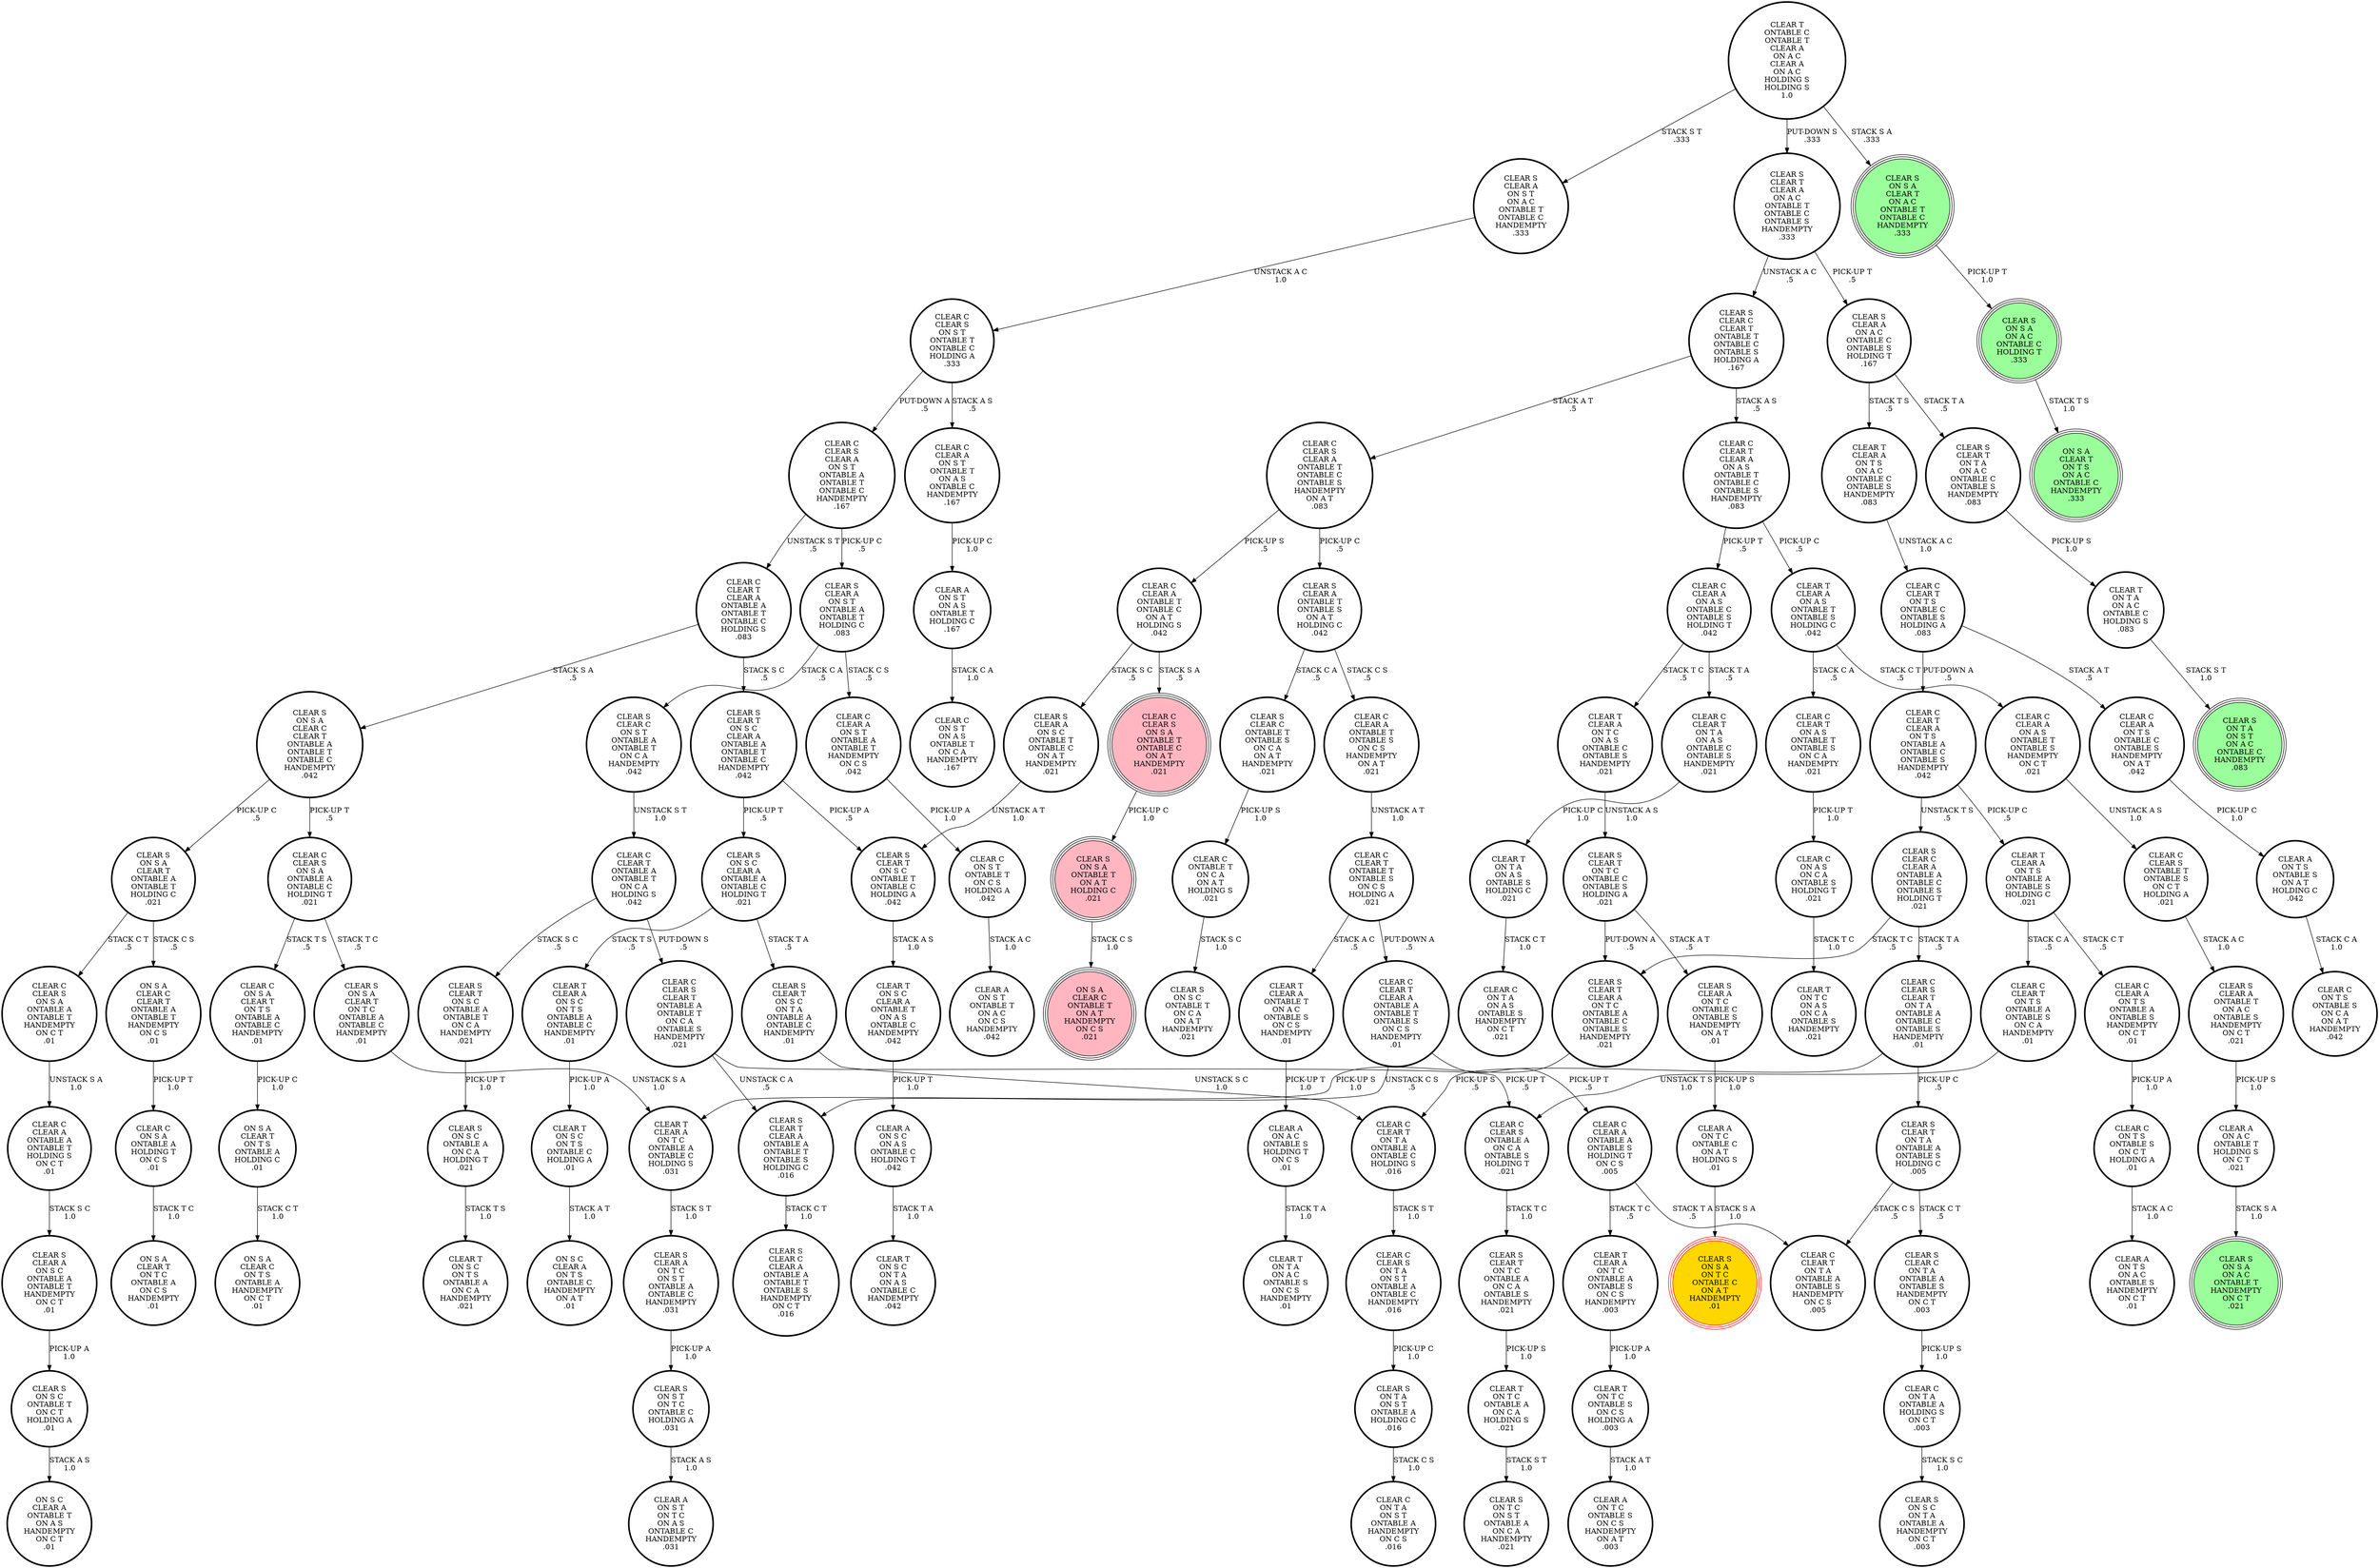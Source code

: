 digraph {
"CLEAR C\nCLEAR A\nONTABLE T\nONTABLE S\nON C S\nHANDEMPTY\nON A T\n.021\n" -> "CLEAR C\nCLEAR T\nONTABLE T\nONTABLE S\nON C S\nHOLDING A\n.021\n"[label="UNSTACK A T\n1.0\n"];
"CLEAR C\nCLEAR A\nON S T\nONTABLE A\nONTABLE T\nHANDEMPTY\nON C S\n.042\n" -> "CLEAR C\nON S T\nONTABLE T\nON C S\nHOLDING A\n.042\n"[label="PICK-UP A\n1.0\n"];
"CLEAR C\nCLEAR A\nON T S\nONTABLE C\nONTABLE S\nHANDEMPTY\nON A T\n.042\n" -> "CLEAR A\nON T S\nONTABLE S\nON A T\nHOLDING C\n.042\n"[label="PICK-UP C\n1.0\n"];
"CLEAR S\nON S A\nONTABLE T\nON A T\nHOLDING C\n.021\n" -> "ON S A\nCLEAR C\nONTABLE T\nON A T\nHANDEMPTY\nON C S\n.021\n"[label="STACK C S\n1.0\n"];
"CLEAR T\nCLEAR A\nON T C\nONTABLE A\nONTABLE C\nHOLDING S\n.031\n" -> "CLEAR S\nCLEAR A\nON T C\nON S T\nONTABLE A\nONTABLE C\nHANDEMPTY\n.031\n"[label="STACK S T\n1.0\n"];
"CLEAR S\nCLEAR C\nON S T\nONTABLE A\nONTABLE T\nON C A\nHANDEMPTY\n.042\n" -> "CLEAR C\nCLEAR T\nONTABLE A\nONTABLE T\nON C A\nHOLDING S\n.042\n"[label="UNSTACK S T\n1.0\n"];
"CLEAR S\nCLEAR C\nON T A\nONTABLE A\nONTABLE S\nHANDEMPTY\nON C T\n.003\n" -> "CLEAR C\nON T A\nONTABLE A\nHOLDING S\nON C T\n.003\n"[label="PICK-UP S\n1.0\n"];
"CLEAR C\nCLEAR S\nON S A\nONTABLE T\nONTABLE C\nON A T\nHANDEMPTY\n.021\n" -> "CLEAR S\nON S A\nONTABLE T\nON A T\nHOLDING C\n.021\n"[label="PICK-UP C\n1.0\n"];
"CLEAR S\nCLEAR T\nON S C\nCLEAR A\nONTABLE A\nONTABLE T\nONTABLE C\nHANDEMPTY\n.042\n" -> "CLEAR S\nCLEAR T\nON S C\nONTABLE T\nONTABLE C\nHOLDING A\n.042\n"[label="PICK-UP A\n.5\n"];
"CLEAR S\nCLEAR T\nON S C\nCLEAR A\nONTABLE A\nONTABLE T\nONTABLE C\nHANDEMPTY\n.042\n" -> "CLEAR S\nON S C\nCLEAR A\nONTABLE A\nONTABLE C\nHOLDING T\n.021\n"[label="PICK-UP T\n.5\n"];
"CLEAR A\nON A C\nONTABLE T\nHOLDING S\nON C T\n.021\n" -> "CLEAR S\nON S A\nON A C\nONTABLE T\nHANDEMPTY\nON C T\n.021\n"[label="STACK S A\n1.0\n"];
"CLEAR S\nON S T\nON T C\nONTABLE C\nHOLDING A\n.031\n" -> "CLEAR A\nON S T\nON T C\nON A S\nONTABLE C\nHANDEMPTY\n.031\n"[label="STACK A S\n1.0\n"];
"CLEAR S\nCLEAR A\nONTABLE T\nON A C\nONTABLE S\nHANDEMPTY\nON C T\n.021\n" -> "CLEAR A\nON A C\nONTABLE T\nHOLDING S\nON C T\n.021\n"[label="PICK-UP S\n1.0\n"];
"CLEAR S\nCLEAR A\nON T C\nON S T\nONTABLE A\nONTABLE C\nHANDEMPTY\n.031\n" -> "CLEAR S\nON S T\nON T C\nONTABLE C\nHOLDING A\n.031\n"[label="PICK-UP A\n1.0\n"];
"CLEAR T\nCLEAR A\nON T C\nONTABLE A\nONTABLE S\nON C S\nHANDEMPTY\n.003\n" -> "CLEAR T\nON T C\nONTABLE S\nON C S\nHOLDING A\n.003\n"[label="PICK-UP A\n1.0\n"];
"CLEAR C\nON T S\nONTABLE S\nON C T\nHOLDING A\n.01\n" -> "CLEAR A\nON T S\nON A C\nONTABLE S\nHANDEMPTY\nON C T\n.01\n"[label="STACK A C\n1.0\n"];
"CLEAR C\nCLEAR T\nON T S\nONTABLE C\nONTABLE S\nHOLDING A\n.083\n" -> "CLEAR C\nCLEAR T\nCLEAR A\nON T S\nONTABLE A\nONTABLE C\nONTABLE S\nHANDEMPTY\n.042\n"[label="PUT-DOWN A\n.5\n"];
"CLEAR C\nCLEAR T\nON T S\nONTABLE C\nONTABLE S\nHOLDING A\n.083\n" -> "CLEAR C\nCLEAR A\nON T S\nONTABLE C\nONTABLE S\nHANDEMPTY\nON A T\n.042\n"[label="STACK A T\n.5\n"];
"CLEAR C\nCLEAR T\nONTABLE T\nONTABLE S\nON C S\nHOLDING A\n.021\n" -> "CLEAR C\nCLEAR T\nCLEAR A\nONTABLE A\nONTABLE T\nONTABLE S\nON C S\nHANDEMPTY\n.01\n"[label="PUT-DOWN A\n.5\n"];
"CLEAR C\nCLEAR T\nONTABLE T\nONTABLE S\nON C S\nHOLDING A\n.021\n" -> "CLEAR T\nCLEAR A\nONTABLE T\nON A C\nONTABLE S\nON C S\nHANDEMPTY\n.01\n"[label="STACK A C\n.5\n"];
"CLEAR C\nCLEAR T\nCLEAR A\nONTABLE A\nONTABLE T\nONTABLE C\nHOLDING S\n.083\n" -> "CLEAR S\nCLEAR T\nON S C\nCLEAR A\nONTABLE A\nONTABLE T\nONTABLE C\nHANDEMPTY\n.042\n"[label="STACK S C\n.5\n"];
"CLEAR C\nCLEAR T\nCLEAR A\nONTABLE A\nONTABLE T\nONTABLE C\nHOLDING S\n.083\n" -> "CLEAR S\nON S A\nCLEAR C\nCLEAR T\nONTABLE A\nONTABLE T\nONTABLE C\nHANDEMPTY\n.042\n"[label="STACK S A\n.5\n"];
"CLEAR T\nON S C\nCLEAR A\nONTABLE T\nON A S\nONTABLE C\nHANDEMPTY\n.042\n" -> "CLEAR A\nON S C\nON A S\nONTABLE C\nHOLDING T\n.042\n"[label="PICK-UP T\n1.0\n"];
"CLEAR S\nON S A\nCLEAR T\nONTABLE A\nONTABLE T\nHOLDING C\n.021\n" -> "CLEAR C\nCLEAR S\nON S A\nONTABLE A\nONTABLE T\nHANDEMPTY\nON C T\n.01\n"[label="STACK C T\n.5\n"];
"CLEAR S\nON S A\nCLEAR T\nONTABLE A\nONTABLE T\nHOLDING C\n.021\n" -> "ON S A\nCLEAR C\nCLEAR T\nONTABLE A\nONTABLE T\nHANDEMPTY\nON C S\n.01\n"[label="STACK C S\n.5\n"];
"CLEAR C\nCLEAR S\nON S A\nONTABLE A\nONTABLE C\nHOLDING T\n.021\n" -> "CLEAR C\nON S A\nCLEAR T\nON T S\nONTABLE A\nONTABLE C\nHANDEMPTY\n.01\n"[label="STACK T S\n.5\n"];
"CLEAR C\nCLEAR S\nON S A\nONTABLE A\nONTABLE C\nHOLDING T\n.021\n" -> "CLEAR S\nON S A\nCLEAR T\nON T C\nONTABLE A\nONTABLE C\nHANDEMPTY\n.01\n"[label="STACK T C\n.5\n"];
"CLEAR C\nCLEAR A\nON A S\nONTABLE C\nONTABLE S\nHOLDING T\n.042\n" -> "CLEAR T\nCLEAR A\nON T C\nON A S\nONTABLE C\nONTABLE S\nHANDEMPTY\n.021\n"[label="STACK T C\n.5\n"];
"CLEAR C\nCLEAR A\nON A S\nONTABLE C\nONTABLE S\nHOLDING T\n.042\n" -> "CLEAR C\nCLEAR T\nON T A\nON A S\nONTABLE C\nONTABLE S\nHANDEMPTY\n.021\n"[label="STACK T A\n.5\n"];
"CLEAR T\nON S C\nON T S\nONTABLE C\nHOLDING A\n.01\n" -> "ON S C\nCLEAR A\nON T S\nONTABLE C\nHANDEMPTY\nON A T\n.01\n"[label="STACK A T\n1.0\n"];
"CLEAR C\nON S T\nONTABLE T\nON C S\nHOLDING A\n.042\n" -> "CLEAR A\nON S T\nONTABLE T\nON A C\nON C S\nHANDEMPTY\n.042\n"[label="STACK A C\n1.0\n"];
"ON S A\nCLEAR C\nCLEAR T\nONTABLE A\nONTABLE T\nHANDEMPTY\nON C S\n.01\n" -> "CLEAR C\nON S A\nONTABLE A\nHOLDING T\nON C S\n.01\n"[label="PICK-UP T\n1.0\n"];
"CLEAR S\nON S A\nCLEAR T\nON T C\nONTABLE A\nONTABLE C\nHANDEMPTY\n.01\n" -> "CLEAR T\nCLEAR A\nON T C\nONTABLE A\nONTABLE C\nHOLDING S\n.031\n"[label="UNSTACK S A\n1.0\n"];
"CLEAR C\nCLEAR S\nONTABLE T\nONTABLE S\nON C T\nHOLDING A\n.021\n" -> "CLEAR S\nCLEAR A\nONTABLE T\nON A C\nONTABLE S\nHANDEMPTY\nON C T\n.021\n"[label="STACK A C\n1.0\n"];
"CLEAR T\nONTABLE C\nONTABLE T\nCLEAR A\nON A C\nCLEAR A\nON A C\nHOLDING S\nHOLDING S\n1.0\n" -> "CLEAR S\nCLEAR A\nON S T\nON A C\nONTABLE T\nONTABLE C\nHANDEMPTY\n.333\n"[label="STACK S T\n.333\n"];
"CLEAR T\nONTABLE C\nONTABLE T\nCLEAR A\nON A C\nCLEAR A\nON A C\nHOLDING S\nHOLDING S\n1.0\n" -> "CLEAR S\nCLEAR T\nCLEAR A\nON A C\nONTABLE T\nONTABLE C\nONTABLE S\nHANDEMPTY\n.333\n"[label="PUT-DOWN S\n.333\n"];
"CLEAR T\nONTABLE C\nONTABLE T\nCLEAR A\nON A C\nCLEAR A\nON A C\nHOLDING S\nHOLDING S\n1.0\n" -> "CLEAR S\nON S A\nCLEAR T\nON A C\nONTABLE T\nONTABLE C\nHANDEMPTY\n.333\n"[label="STACK S A\n.333\n"];
"CLEAR C\nCLEAR T\nONTABLE A\nONTABLE T\nON C A\nHOLDING S\n.042\n" -> "CLEAR C\nCLEAR S\nCLEAR T\nONTABLE A\nONTABLE T\nON C A\nONTABLE S\nHANDEMPTY\n.021\n"[label="PUT-DOWN S\n.5\n"];
"CLEAR C\nCLEAR T\nONTABLE A\nONTABLE T\nON C A\nHOLDING S\n.042\n" -> "CLEAR S\nCLEAR T\nON S C\nONTABLE A\nONTABLE T\nON C A\nHANDEMPTY\n.021\n"[label="STACK S C\n.5\n"];
"CLEAR C\nCLEAR S\nON S A\nONTABLE A\nONTABLE T\nHANDEMPTY\nON C T\n.01\n" -> "CLEAR C\nCLEAR A\nONTABLE A\nONTABLE T\nHOLDING S\nON C T\n.01\n"[label="UNSTACK S A\n1.0\n"];
"CLEAR S\nON S C\nCLEAR A\nONTABLE A\nONTABLE C\nHOLDING T\n.021\n" -> "CLEAR S\nCLEAR T\nON S C\nON T A\nONTABLE A\nONTABLE C\nHANDEMPTY\n.01\n"[label="STACK T A\n.5\n"];
"CLEAR S\nON S C\nCLEAR A\nONTABLE A\nONTABLE C\nHOLDING T\n.021\n" -> "CLEAR T\nCLEAR A\nON S C\nON T S\nONTABLE A\nONTABLE C\nHANDEMPTY\n.01\n"[label="STACK T S\n.5\n"];
"CLEAR C\nCLEAR T\nON T A\nONTABLE A\nONTABLE C\nHOLDING S\n.016\n" -> "CLEAR C\nCLEAR S\nON T A\nON S T\nONTABLE A\nONTABLE C\nHANDEMPTY\n.016\n"[label="STACK S T\n1.0\n"];
"CLEAR A\nON S T\nON A S\nONTABLE T\nHOLDING C\n.167\n" -> "CLEAR C\nON S T\nON A S\nONTABLE T\nON C A\nHANDEMPTY\n.167\n"[label="STACK C A\n1.0\n"];
"CLEAR C\nCLEAR S\nCLEAR A\nONTABLE T\nONTABLE C\nONTABLE S\nHANDEMPTY\nON A T\n.083\n" -> "CLEAR C\nCLEAR A\nONTABLE T\nONTABLE C\nON A T\nHOLDING S\n.042\n"[label="PICK-UP S\n.5\n"];
"CLEAR C\nCLEAR S\nCLEAR A\nONTABLE T\nONTABLE C\nONTABLE S\nHANDEMPTY\nON A T\n.083\n" -> "CLEAR S\nCLEAR A\nONTABLE T\nONTABLE S\nON A T\nHOLDING C\n.042\n"[label="PICK-UP C\n.5\n"];
"CLEAR C\nON S A\nCLEAR T\nON T S\nONTABLE A\nONTABLE C\nHANDEMPTY\n.01\n" -> "ON S A\nCLEAR T\nON T S\nONTABLE A\nHOLDING C\n.01\n"[label="PICK-UP C\n1.0\n"];
"CLEAR S\nCLEAR T\nCLEAR A\nONTABLE A\nONTABLE T\nONTABLE S\nHOLDING C\n.016\n" -> "CLEAR S\nCLEAR C\nCLEAR A\nONTABLE A\nONTABLE T\nONTABLE S\nHANDEMPTY\nON C T\n.016\n"[label="STACK C T\n1.0\n"];
"CLEAR S\nCLEAR C\nCLEAR A\nONTABLE A\nONTABLE C\nONTABLE S\nHOLDING T\n.021\n" -> "CLEAR S\nCLEAR T\nCLEAR A\nON T C\nONTABLE A\nONTABLE C\nONTABLE S\nHANDEMPTY\n.021\n"[label="STACK T C\n.5\n"];
"CLEAR S\nCLEAR C\nCLEAR A\nONTABLE A\nONTABLE C\nONTABLE S\nHOLDING T\n.021\n" -> "CLEAR C\nCLEAR S\nCLEAR T\nON T A\nONTABLE A\nONTABLE C\nONTABLE S\nHANDEMPTY\n.01\n"[label="STACK T A\n.5\n"];
"CLEAR C\nCLEAR T\nON T S\nONTABLE A\nONTABLE S\nON C A\nHANDEMPTY\n.01\n" -> "CLEAR C\nCLEAR S\nONTABLE A\nON C A\nONTABLE S\nHOLDING T\n.021\n"[label="UNSTACK T S\n1.0\n"];
"CLEAR T\nCLEAR A\nON T C\nON A S\nONTABLE C\nONTABLE S\nHANDEMPTY\n.021\n" -> "CLEAR S\nCLEAR T\nON T C\nONTABLE C\nONTABLE S\nHOLDING A\n.021\n"[label="UNSTACK A S\n1.0\n"];
"CLEAR C\nON S A\nONTABLE A\nHOLDING T\nON C S\n.01\n" -> "ON S A\nCLEAR T\nON T C\nONTABLE A\nON C S\nHANDEMPTY\n.01\n"[label="STACK T C\n1.0\n"];
"CLEAR T\nON T A\nON A S\nONTABLE S\nHOLDING C\n.021\n" -> "CLEAR C\nON T A\nON A S\nONTABLE S\nHANDEMPTY\nON C T\n.021\n"[label="STACK C T\n1.0\n"];
"CLEAR C\nCLEAR T\nCLEAR A\nONTABLE A\nONTABLE T\nONTABLE S\nON C S\nHANDEMPTY\n.01\n" -> "CLEAR S\nCLEAR T\nCLEAR A\nONTABLE A\nONTABLE T\nONTABLE S\nHOLDING C\n.016\n"[label="UNSTACK C S\n.5\n"];
"CLEAR C\nCLEAR T\nCLEAR A\nONTABLE A\nONTABLE T\nONTABLE S\nON C S\nHANDEMPTY\n.01\n" -> "CLEAR C\nCLEAR A\nONTABLE A\nONTABLE S\nHOLDING T\nON C S\n.005\n"[label="PICK-UP T\n.5\n"];
"CLEAR S\nCLEAR A\nON S C\nONTABLE T\nONTABLE C\nON A T\nHANDEMPTY\n.021\n" -> "CLEAR S\nCLEAR T\nON S C\nONTABLE T\nONTABLE C\nHOLDING A\n.042\n"[label="UNSTACK A T\n1.0\n"];
"CLEAR C\nONTABLE T\nON C A\nON A T\nHOLDING S\n.021\n" -> "CLEAR S\nON S C\nONTABLE T\nON C A\nON A T\nHANDEMPTY\n.021\n"[label="STACK S C\n1.0\n"];
"ON S A\nCLEAR T\nON T S\nONTABLE A\nHOLDING C\n.01\n" -> "ON S A\nCLEAR C\nON T S\nONTABLE A\nHANDEMPTY\nON C T\n.01\n"[label="STACK C T\n1.0\n"];
"CLEAR C\nCLEAR T\nON A S\nONTABLE T\nONTABLE S\nON C A\nHANDEMPTY\n.021\n" -> "CLEAR C\nON A S\nON C A\nONTABLE S\nHOLDING T\n.021\n"[label="PICK-UP T\n1.0\n"];
"CLEAR C\nCLEAR A\nON A S\nONTABLE T\nONTABLE S\nHANDEMPTY\nON C T\n.021\n" -> "CLEAR C\nCLEAR S\nONTABLE T\nONTABLE S\nON C T\nHOLDING A\n.021\n"[label="UNSTACK A S\n1.0\n"];
"CLEAR C\nCLEAR S\nON S T\nONTABLE T\nONTABLE C\nHOLDING A\n.333\n" -> "CLEAR C\nCLEAR S\nCLEAR A\nON S T\nONTABLE A\nONTABLE T\nONTABLE C\nHANDEMPTY\n.167\n"[label="PUT-DOWN A\n.5\n"];
"CLEAR C\nCLEAR S\nON S T\nONTABLE T\nONTABLE C\nHOLDING A\n.333\n" -> "CLEAR C\nCLEAR A\nON S T\nONTABLE T\nON A S\nONTABLE C\nHANDEMPTY\n.167\n"[label="STACK A S\n.5\n"];
"CLEAR S\nCLEAR C\nCLEAR T\nONTABLE T\nONTABLE C\nONTABLE S\nHOLDING A\n.167\n" -> "CLEAR C\nCLEAR T\nCLEAR A\nON A S\nONTABLE T\nONTABLE C\nONTABLE S\nHANDEMPTY\n.083\n"[label="STACK A S\n.5\n"];
"CLEAR S\nCLEAR C\nCLEAR T\nONTABLE T\nONTABLE C\nONTABLE S\nHOLDING A\n.167\n" -> "CLEAR C\nCLEAR S\nCLEAR A\nONTABLE T\nONTABLE C\nONTABLE S\nHANDEMPTY\nON A T\n.083\n"[label="STACK A T\n.5\n"];
"CLEAR T\nCLEAR A\nON A S\nONTABLE T\nONTABLE S\nHOLDING C\n.042\n" -> "CLEAR C\nCLEAR T\nON A S\nONTABLE T\nONTABLE S\nON C A\nHANDEMPTY\n.021\n"[label="STACK C A\n.5\n"];
"CLEAR T\nCLEAR A\nON A S\nONTABLE T\nONTABLE S\nHOLDING C\n.042\n" -> "CLEAR C\nCLEAR A\nON A S\nONTABLE T\nONTABLE S\nHANDEMPTY\nON C T\n.021\n"[label="STACK C T\n.5\n"];
"CLEAR C\nCLEAR A\nON S T\nONTABLE T\nON A S\nONTABLE C\nHANDEMPTY\n.167\n" -> "CLEAR A\nON S T\nON A S\nONTABLE T\nHOLDING C\n.167\n"[label="PICK-UP C\n1.0\n"];
"CLEAR T\nON T A\nON A C\nONTABLE C\nHOLDING S\n.083\n" -> "CLEAR S\nON T A\nON S T\nON A C\nONTABLE C\nHANDEMPTY\n.083\n"[label="STACK S T\n1.0\n"];
"CLEAR A\nON T C\nONTABLE C\nON A T\nHOLDING S\n.01\n" -> "CLEAR S\nON S A\nON T C\nONTABLE C\nON A T\nHANDEMPTY\n.01\n"[label="STACK S A\n1.0\n"];
"CLEAR S\nON S C\nONTABLE T\nON C T\nHOLDING A\n.01\n" -> "ON S C\nCLEAR A\nONTABLE T\nON A S\nHANDEMPTY\nON C T\n.01\n"[label="STACK A S\n1.0\n"];
"CLEAR S\nCLEAR T\nON S C\nONTABLE T\nONTABLE C\nHOLDING A\n.042\n" -> "CLEAR T\nON S C\nCLEAR A\nONTABLE T\nON A S\nONTABLE C\nHANDEMPTY\n.042\n"[label="STACK A S\n1.0\n"];
"CLEAR S\nCLEAR T\nON T A\nON A C\nONTABLE C\nONTABLE S\nHANDEMPTY\n.083\n" -> "CLEAR T\nON T A\nON A C\nONTABLE C\nHOLDING S\n.083\n"[label="PICK-UP S\n1.0\n"];
"CLEAR S\nCLEAR A\nON S T\nON A C\nONTABLE T\nONTABLE C\nHANDEMPTY\n.333\n" -> "CLEAR C\nCLEAR S\nON S T\nONTABLE T\nONTABLE C\nHOLDING A\n.333\n"[label="UNSTACK A C\n1.0\n"];
"CLEAR S\nCLEAR T\nCLEAR A\nON A C\nONTABLE T\nONTABLE C\nONTABLE S\nHANDEMPTY\n.333\n" -> "CLEAR S\nCLEAR C\nCLEAR T\nONTABLE T\nONTABLE C\nONTABLE S\nHOLDING A\n.167\n"[label="UNSTACK A C\n.5\n"];
"CLEAR S\nCLEAR T\nCLEAR A\nON A C\nONTABLE T\nONTABLE C\nONTABLE S\nHANDEMPTY\n.333\n" -> "CLEAR S\nCLEAR A\nON A C\nONTABLE C\nONTABLE S\nHOLDING T\n.167\n"[label="PICK-UP T\n.5\n"];
"CLEAR C\nCLEAR S\nON T A\nON S T\nONTABLE A\nONTABLE C\nHANDEMPTY\n.016\n" -> "CLEAR S\nON T A\nON S T\nONTABLE A\nHOLDING C\n.016\n"[label="PICK-UP C\n1.0\n"];
"CLEAR C\nON A S\nON C A\nONTABLE S\nHOLDING T\n.021\n" -> "CLEAR T\nON T C\nON A S\nON C A\nONTABLE S\nHANDEMPTY\n.021\n"[label="STACK T C\n1.0\n"];
"CLEAR S\nON S A\nCLEAR T\nON A C\nONTABLE T\nONTABLE C\nHANDEMPTY\n.333\n" -> "CLEAR S\nON S A\nON A C\nONTABLE C\nHOLDING T\n.333\n"[label="PICK-UP T\n1.0\n"];
"CLEAR C\nCLEAR S\nCLEAR T\nONTABLE A\nONTABLE T\nON C A\nONTABLE S\nHANDEMPTY\n.021\n" -> "CLEAR C\nCLEAR S\nONTABLE A\nON C A\nONTABLE S\nHOLDING T\n.021\n"[label="PICK-UP T\n.5\n"];
"CLEAR C\nCLEAR S\nCLEAR T\nONTABLE A\nONTABLE T\nON C A\nONTABLE S\nHANDEMPTY\n.021\n" -> "CLEAR S\nCLEAR T\nCLEAR A\nONTABLE A\nONTABLE T\nONTABLE S\nHOLDING C\n.016\n"[label="UNSTACK C A\n.5\n"];
"CLEAR C\nCLEAR T\nCLEAR A\nON T S\nONTABLE A\nONTABLE C\nONTABLE S\nHANDEMPTY\n.042\n" -> "CLEAR S\nCLEAR C\nCLEAR A\nONTABLE A\nONTABLE C\nONTABLE S\nHOLDING T\n.021\n"[label="UNSTACK T S\n.5\n"];
"CLEAR C\nCLEAR T\nCLEAR A\nON T S\nONTABLE A\nONTABLE C\nONTABLE S\nHANDEMPTY\n.042\n" -> "CLEAR T\nCLEAR A\nON T S\nONTABLE A\nONTABLE S\nHOLDING C\n.021\n"[label="PICK-UP C\n.5\n"];
"CLEAR A\nON T S\nONTABLE S\nON A T\nHOLDING C\n.042\n" -> "CLEAR C\nON T S\nONTABLE S\nON C A\nON A T\nHANDEMPTY\n.042\n"[label="STACK C A\n1.0\n"];
"CLEAR S\nCLEAR C\nONTABLE T\nONTABLE S\nON C A\nON A T\nHANDEMPTY\n.021\n" -> "CLEAR C\nONTABLE T\nON C A\nON A T\nHOLDING S\n.021\n"[label="PICK-UP S\n1.0\n"];
"CLEAR C\nCLEAR A\nONTABLE A\nONTABLE S\nHOLDING T\nON C S\n.005\n" -> "CLEAR T\nCLEAR A\nON T C\nONTABLE A\nONTABLE S\nON C S\nHANDEMPTY\n.003\n"[label="STACK T C\n.5\n"];
"CLEAR C\nCLEAR A\nONTABLE A\nONTABLE S\nHOLDING T\nON C S\n.005\n" -> "CLEAR C\nCLEAR T\nON T A\nONTABLE A\nONTABLE S\nHANDEMPTY\nON C S\n.005\n"[label="STACK T A\n.5\n"];
"CLEAR S\nCLEAR T\nON T C\nONTABLE C\nONTABLE S\nHOLDING A\n.021\n" -> "CLEAR S\nCLEAR A\nON T C\nONTABLE C\nONTABLE S\nHANDEMPTY\nON A T\n.01\n"[label="STACK A T\n.5\n"];
"CLEAR S\nCLEAR T\nON T C\nONTABLE C\nONTABLE S\nHOLDING A\n.021\n" -> "CLEAR S\nCLEAR T\nCLEAR A\nON T C\nONTABLE A\nONTABLE C\nONTABLE S\nHANDEMPTY\n.021\n"[label="PUT-DOWN A\n.5\n"];
"CLEAR S\nCLEAR A\nON S C\nONTABLE A\nONTABLE T\nHANDEMPTY\nON C T\n.01\n" -> "CLEAR S\nON S C\nONTABLE T\nON C T\nHOLDING A\n.01\n"[label="PICK-UP A\n1.0\n"];
"CLEAR S\nCLEAR A\nONTABLE T\nONTABLE S\nON A T\nHOLDING C\n.042\n" -> "CLEAR S\nCLEAR C\nONTABLE T\nONTABLE S\nON C A\nON A T\nHANDEMPTY\n.021\n"[label="STACK C A\n.5\n"];
"CLEAR S\nCLEAR A\nONTABLE T\nONTABLE S\nON A T\nHOLDING C\n.042\n" -> "CLEAR C\nCLEAR A\nONTABLE T\nONTABLE S\nON C S\nHANDEMPTY\nON A T\n.021\n"[label="STACK C S\n.5\n"];
"CLEAR C\nCLEAR S\nONTABLE A\nON C A\nONTABLE S\nHOLDING T\n.021\n" -> "CLEAR S\nCLEAR T\nON T C\nONTABLE A\nON C A\nONTABLE S\nHANDEMPTY\n.021\n"[label="STACK T C\n1.0\n"];
"CLEAR A\nON S C\nON A S\nONTABLE C\nHOLDING T\n.042\n" -> "CLEAR T\nON S C\nON T A\nON A S\nONTABLE C\nHANDEMPTY\n.042\n"[label="STACK T A\n1.0\n"];
"CLEAR S\nON S C\nONTABLE A\nON C A\nHOLDING T\n.021\n" -> "CLEAR T\nON S C\nON T S\nONTABLE A\nON C A\nHANDEMPTY\n.021\n"[label="STACK T S\n1.0\n"];
"CLEAR T\nCLEAR A\nON T S\nONTABLE A\nONTABLE S\nHOLDING C\n.021\n" -> "CLEAR C\nCLEAR T\nON T S\nONTABLE A\nONTABLE S\nON C A\nHANDEMPTY\n.01\n"[label="STACK C A\n.5\n"];
"CLEAR T\nCLEAR A\nON T S\nONTABLE A\nONTABLE S\nHOLDING C\n.021\n" -> "CLEAR C\nCLEAR A\nON T S\nONTABLE A\nONTABLE S\nHANDEMPTY\nON C T\n.01\n"[label="STACK C T\n.5\n"];
"CLEAR S\nCLEAR A\nON A C\nONTABLE C\nONTABLE S\nHOLDING T\n.167\n" -> "CLEAR T\nCLEAR A\nON T S\nON A C\nONTABLE C\nONTABLE S\nHANDEMPTY\n.083\n"[label="STACK T S\n.5\n"];
"CLEAR S\nCLEAR A\nON A C\nONTABLE C\nONTABLE S\nHOLDING T\n.167\n" -> "CLEAR S\nCLEAR T\nON T A\nON A C\nONTABLE C\nONTABLE S\nHANDEMPTY\n.083\n"[label="STACK T A\n.5\n"];
"CLEAR C\nCLEAR S\nCLEAR A\nON S T\nONTABLE A\nONTABLE T\nONTABLE C\nHANDEMPTY\n.167\n" -> "CLEAR S\nCLEAR A\nON S T\nONTABLE A\nONTABLE T\nHOLDING C\n.083\n"[label="PICK-UP C\n.5\n"];
"CLEAR C\nCLEAR S\nCLEAR A\nON S T\nONTABLE A\nONTABLE T\nONTABLE C\nHANDEMPTY\n.167\n" -> "CLEAR C\nCLEAR T\nCLEAR A\nONTABLE A\nONTABLE T\nONTABLE C\nHOLDING S\n.083\n"[label="UNSTACK S T\n.5\n"];
"CLEAR S\nCLEAR T\nCLEAR A\nON T C\nONTABLE A\nONTABLE C\nONTABLE S\nHANDEMPTY\n.021\n" -> "CLEAR T\nCLEAR A\nON T C\nONTABLE A\nONTABLE C\nHOLDING S\n.031\n"[label="PICK-UP S\n1.0\n"];
"CLEAR S\nCLEAR T\nON T C\nONTABLE A\nON C A\nONTABLE S\nHANDEMPTY\n.021\n" -> "CLEAR T\nON T C\nONTABLE A\nON C A\nHOLDING S\n.021\n"[label="PICK-UP S\n1.0\n"];
"CLEAR S\nCLEAR A\nON S T\nONTABLE A\nONTABLE T\nHOLDING C\n.083\n" -> "CLEAR S\nCLEAR C\nON S T\nONTABLE A\nONTABLE T\nON C A\nHANDEMPTY\n.042\n"[label="STACK C A\n.5\n"];
"CLEAR S\nCLEAR A\nON S T\nONTABLE A\nONTABLE T\nHOLDING C\n.083\n" -> "CLEAR C\nCLEAR A\nON S T\nONTABLE A\nONTABLE T\nHANDEMPTY\nON C S\n.042\n"[label="STACK C S\n.5\n"];
"CLEAR S\nCLEAR A\nON T C\nONTABLE C\nONTABLE S\nHANDEMPTY\nON A T\n.01\n" -> "CLEAR A\nON T C\nONTABLE C\nON A T\nHOLDING S\n.01\n"[label="PICK-UP S\n1.0\n"];
"CLEAR T\nCLEAR A\nON T S\nON A C\nONTABLE C\nONTABLE S\nHANDEMPTY\n.083\n" -> "CLEAR C\nCLEAR T\nON T S\nONTABLE C\nONTABLE S\nHOLDING A\n.083\n"[label="UNSTACK A C\n1.0\n"];
"CLEAR T\nCLEAR A\nONTABLE T\nON A C\nONTABLE S\nON C S\nHANDEMPTY\n.01\n" -> "CLEAR A\nON A C\nONTABLE S\nHOLDING T\nON C S\n.01\n"[label="PICK-UP T\n1.0\n"];
"CLEAR T\nON T C\nONTABLE S\nON C S\nHOLDING A\n.003\n" -> "CLEAR A\nON T C\nONTABLE S\nON C S\nHANDEMPTY\nON A T\n.003\n"[label="STACK A T\n1.0\n"];
"CLEAR S\nCLEAR T\nON T A\nONTABLE A\nONTABLE S\nHOLDING C\n.005\n" -> "CLEAR S\nCLEAR C\nON T A\nONTABLE A\nONTABLE S\nHANDEMPTY\nON C T\n.003\n"[label="STACK C T\n.5\n"];
"CLEAR S\nCLEAR T\nON T A\nONTABLE A\nONTABLE S\nHOLDING C\n.005\n" -> "CLEAR C\nCLEAR T\nON T A\nONTABLE A\nONTABLE S\nHANDEMPTY\nON C S\n.005\n"[label="STACK C S\n.5\n"];
"CLEAR C\nCLEAR A\nONTABLE A\nONTABLE T\nHOLDING S\nON C T\n.01\n" -> "CLEAR S\nCLEAR A\nON S C\nONTABLE A\nONTABLE T\nHANDEMPTY\nON C T\n.01\n"[label="STACK S C\n1.0\n"];
"CLEAR T\nON T C\nONTABLE A\nON C A\nHOLDING S\n.021\n" -> "CLEAR S\nON T C\nON S T\nONTABLE A\nON C A\nHANDEMPTY\n.021\n"[label="STACK S T\n1.0\n"];
"CLEAR C\nCLEAR A\nONTABLE T\nONTABLE C\nON A T\nHOLDING S\n.042\n" -> "CLEAR S\nCLEAR A\nON S C\nONTABLE T\nONTABLE C\nON A T\nHANDEMPTY\n.021\n"[label="STACK S C\n.5\n"];
"CLEAR C\nCLEAR A\nONTABLE T\nONTABLE C\nON A T\nHOLDING S\n.042\n" -> "CLEAR C\nCLEAR S\nON S A\nONTABLE T\nONTABLE C\nON A T\nHANDEMPTY\n.021\n"[label="STACK S A\n.5\n"];
"CLEAR C\nCLEAR A\nON T S\nONTABLE A\nONTABLE S\nHANDEMPTY\nON C T\n.01\n" -> "CLEAR C\nON T S\nONTABLE S\nON C T\nHOLDING A\n.01\n"[label="PICK-UP A\n1.0\n"];
"CLEAR T\nCLEAR A\nON S C\nON T S\nONTABLE A\nONTABLE C\nHANDEMPTY\n.01\n" -> "CLEAR T\nON S C\nON T S\nONTABLE C\nHOLDING A\n.01\n"[label="PICK-UP A\n1.0\n"];
"CLEAR A\nON A C\nONTABLE S\nHOLDING T\nON C S\n.01\n" -> "CLEAR T\nON T A\nON A C\nONTABLE S\nON C S\nHANDEMPTY\n.01\n"[label="STACK T A\n1.0\n"];
"CLEAR C\nCLEAR T\nON T A\nON A S\nONTABLE C\nONTABLE S\nHANDEMPTY\n.021\n" -> "CLEAR T\nON T A\nON A S\nONTABLE S\nHOLDING C\n.021\n"[label="PICK-UP C\n1.0\n"];
"CLEAR S\nON S A\nON A C\nONTABLE C\nHOLDING T\n.333\n" -> "ON S A\nCLEAR T\nON T S\nON A C\nONTABLE C\nHANDEMPTY\n.333\n"[label="STACK T S\n1.0\n"];
"CLEAR S\nON S A\nCLEAR C\nCLEAR T\nONTABLE A\nONTABLE T\nONTABLE C\nHANDEMPTY\n.042\n" -> "CLEAR S\nON S A\nCLEAR T\nONTABLE A\nONTABLE T\nHOLDING C\n.021\n"[label="PICK-UP C\n.5\n"];
"CLEAR S\nON S A\nCLEAR C\nCLEAR T\nONTABLE A\nONTABLE T\nONTABLE C\nHANDEMPTY\n.042\n" -> "CLEAR C\nCLEAR S\nON S A\nONTABLE A\nONTABLE C\nHOLDING T\n.021\n"[label="PICK-UP T\n.5\n"];
"CLEAR S\nON T A\nON S T\nONTABLE A\nHOLDING C\n.016\n" -> "CLEAR C\nON T A\nON S T\nONTABLE A\nHANDEMPTY\nON C S\n.016\n"[label="STACK C S\n1.0\n"];
"CLEAR C\nCLEAR S\nCLEAR T\nON T A\nONTABLE A\nONTABLE C\nONTABLE S\nHANDEMPTY\n.01\n" -> "CLEAR C\nCLEAR T\nON T A\nONTABLE A\nONTABLE C\nHOLDING S\n.016\n"[label="PICK-UP S\n.5\n"];
"CLEAR C\nCLEAR S\nCLEAR T\nON T A\nONTABLE A\nONTABLE C\nONTABLE S\nHANDEMPTY\n.01\n" -> "CLEAR S\nCLEAR T\nON T A\nONTABLE A\nONTABLE S\nHOLDING C\n.005\n"[label="PICK-UP C\n.5\n"];
"CLEAR S\nCLEAR T\nON S C\nONTABLE A\nONTABLE T\nON C A\nHANDEMPTY\n.021\n" -> "CLEAR S\nON S C\nONTABLE A\nON C A\nHOLDING T\n.021\n"[label="PICK-UP T\n1.0\n"];
"CLEAR C\nCLEAR T\nCLEAR A\nON A S\nONTABLE T\nONTABLE C\nONTABLE S\nHANDEMPTY\n.083\n" -> "CLEAR T\nCLEAR A\nON A S\nONTABLE T\nONTABLE S\nHOLDING C\n.042\n"[label="PICK-UP C\n.5\n"];
"CLEAR C\nCLEAR T\nCLEAR A\nON A S\nONTABLE T\nONTABLE C\nONTABLE S\nHANDEMPTY\n.083\n" -> "CLEAR C\nCLEAR A\nON A S\nONTABLE C\nONTABLE S\nHOLDING T\n.042\n"[label="PICK-UP T\n.5\n"];
"CLEAR C\nON T A\nONTABLE A\nHOLDING S\nON C T\n.003\n" -> "CLEAR S\nON S C\nON T A\nONTABLE A\nHANDEMPTY\nON C T\n.003\n"[label="STACK S C\n1.0\n"];
"CLEAR S\nCLEAR T\nON S C\nON T A\nONTABLE A\nONTABLE C\nHANDEMPTY\n.01\n" -> "CLEAR C\nCLEAR T\nON T A\nONTABLE A\nONTABLE C\nHOLDING S\n.016\n"[label="UNSTACK S C\n1.0\n"];
"CLEAR C\nON T A\nON S T\nONTABLE A\nHANDEMPTY\nON C S\n.016\n" [shape=circle, penwidth=3];
"CLEAR C\nCLEAR T\nON T A\nONTABLE A\nONTABLE S\nHANDEMPTY\nON C S\n.005\n" [shape=circle, penwidth=3];
"ON S A\nCLEAR T\nON T C\nONTABLE A\nON C S\nHANDEMPTY\n.01\n" [shape=circle, penwidth=3];
"CLEAR S\nON S C\nON T A\nONTABLE A\nHANDEMPTY\nON C T\n.003\n" [shape=circle, penwidth=3];
"CLEAR C\nON T A\nON A S\nONTABLE S\nHANDEMPTY\nON C T\n.021\n" [shape=circle, penwidth=3];
"CLEAR T\nON S C\nON T A\nON A S\nONTABLE C\nHANDEMPTY\n.042\n" [shape=circle, penwidth=3];
"ON S C\nCLEAR A\nON T S\nONTABLE C\nHANDEMPTY\nON A T\n.01\n" [shape=circle, penwidth=3];
"CLEAR T\nON T C\nON A S\nON C A\nONTABLE S\nHANDEMPTY\n.021\n" [shape=circle, penwidth=3];
"CLEAR C\nON S T\nON A S\nONTABLE T\nON C A\nHANDEMPTY\n.167\n" [shape=circle, penwidth=3];
"CLEAR T\nON S C\nON T S\nONTABLE A\nON C A\nHANDEMPTY\n.021\n" [shape=circle, penwidth=3];
"CLEAR C\nON T S\nONTABLE S\nON C A\nON A T\nHANDEMPTY\n.042\n" [shape=circle, penwidth=3];
"CLEAR A\nON T S\nON A C\nONTABLE S\nHANDEMPTY\nON C T\n.01\n" [shape=circle, penwidth=3];
"CLEAR A\nON T C\nONTABLE S\nON C S\nHANDEMPTY\nON A T\n.003\n" [shape=circle, penwidth=3];
"CLEAR T\nON T A\nON A C\nONTABLE S\nON C S\nHANDEMPTY\n.01\n" [shape=circle, penwidth=3];
"CLEAR A\nON S T\nONTABLE T\nON A C\nON C S\nHANDEMPTY\n.042\n" [shape=circle, penwidth=3];
"ON S C\nCLEAR A\nONTABLE T\nON A S\nHANDEMPTY\nON C T\n.01\n" [shape=circle, penwidth=3];
"ON S A\nCLEAR C\nONTABLE T\nON A T\nHANDEMPTY\nON C S\n.021\n" [shape=circle, style=filled, fillcolor=lightpink, peripheries=3];
"CLEAR S\nON T C\nON S T\nONTABLE A\nON C A\nHANDEMPTY\n.021\n" [shape=circle, penwidth=3];
"CLEAR S\nON S A\nON T C\nONTABLE C\nON A T\nHANDEMPTY\n.01\n" [shape=circle, style=filled color=red, fillcolor=gold, peripheries=3];
"ON S A\nCLEAR T\nON T S\nON A C\nONTABLE C\nHANDEMPTY\n.333\n" [shape=circle, style=filled, fillcolor=palegreen1, peripheries=3];
"CLEAR S\nON T A\nON S T\nON A C\nONTABLE C\nHANDEMPTY\n.083\n" [shape=circle, style=filled, fillcolor=palegreen1, peripheries=3];
"CLEAR S\nON S C\nONTABLE T\nON C A\nON A T\nHANDEMPTY\n.021\n" [shape=circle, penwidth=3];
"CLEAR S\nON S A\nON A C\nONTABLE T\nHANDEMPTY\nON C T\n.021\n" [shape=circle, style=filled, fillcolor=palegreen1, peripheries=3];
"CLEAR S\nCLEAR C\nCLEAR A\nONTABLE A\nONTABLE T\nONTABLE S\nHANDEMPTY\nON C T\n.016\n" [shape=circle, penwidth=3];
"ON S A\nCLEAR C\nON T S\nONTABLE A\nHANDEMPTY\nON C T\n.01\n" [shape=circle, penwidth=3];
"CLEAR A\nON S T\nON T C\nON A S\nONTABLE C\nHANDEMPTY\n.031\n" [shape=circle, penwidth=3];
"CLEAR C\nCLEAR T\nON T S\nONTABLE C\nONTABLE S\nHOLDING A\n.083\n" [shape=circle, penwidth=3];
"CLEAR C\nCLEAR T\nON T A\nONTABLE A\nONTABLE C\nHOLDING S\n.016\n" [shape=circle, penwidth=3];
"CLEAR T\nON S C\nCLEAR A\nONTABLE T\nON A S\nONTABLE C\nHANDEMPTY\n.042\n" [shape=circle, penwidth=3];
"CLEAR S\nCLEAR T\nON S C\nON T A\nONTABLE A\nONTABLE C\nHANDEMPTY\n.01\n" [shape=circle, penwidth=3];
"CLEAR S\nCLEAR T\nON S C\nONTABLE T\nONTABLE C\nHOLDING A\n.042\n" [shape=circle, penwidth=3];
"CLEAR C\nON T A\nON S T\nONTABLE A\nHANDEMPTY\nON C S\n.016\n" [shape=circle, penwidth=3];
"CLEAR A\nON S T\nON A S\nONTABLE T\nHOLDING C\n.167\n" [shape=circle, penwidth=3];
"CLEAR S\nCLEAR C\nCLEAR T\nONTABLE T\nONTABLE C\nONTABLE S\nHOLDING A\n.167\n" [shape=circle, penwidth=3];
"CLEAR C\nCLEAR T\nCLEAR A\nONTABLE A\nONTABLE T\nONTABLE S\nON C S\nHANDEMPTY\n.01\n" [shape=circle, penwidth=3];
"CLEAR T\nON T C\nONTABLE S\nON C S\nHOLDING A\n.003\n" [shape=circle, penwidth=3];
"CLEAR C\nCLEAR S\nON S T\nONTABLE T\nONTABLE C\nHOLDING A\n.333\n" [shape=circle, penwidth=3];
"CLEAR C\nCLEAR T\nCLEAR A\nON A S\nONTABLE T\nONTABLE C\nONTABLE S\nHANDEMPTY\n.083\n" [shape=circle, penwidth=3];
"CLEAR A\nON A C\nONTABLE S\nHOLDING T\nON C S\n.01\n" [shape=circle, penwidth=3];
"CLEAR C\nCLEAR T\nON T A\nONTABLE A\nONTABLE S\nHANDEMPTY\nON C S\n.005\n" [shape=circle, penwidth=3];
"ON S A\nCLEAR T\nON T C\nONTABLE A\nON C S\nHANDEMPTY\n.01\n" [shape=circle, penwidth=3];
"CLEAR S\nON S C\nON T A\nONTABLE A\nHANDEMPTY\nON C T\n.003\n" [shape=circle, penwidth=3];
"CLEAR C\nON S A\nCLEAR T\nON T S\nONTABLE A\nONTABLE C\nHANDEMPTY\n.01\n" [shape=circle, penwidth=3];
"CLEAR C\nON T A\nON A S\nONTABLE S\nHANDEMPTY\nON C T\n.021\n" [shape=circle, penwidth=3];
"CLEAR T\nON S C\nON T A\nON A S\nONTABLE C\nHANDEMPTY\n.042\n" [shape=circle, penwidth=3];
"CLEAR C\nCLEAR A\nONTABLE T\nONTABLE C\nON A T\nHOLDING S\n.042\n" [shape=circle, penwidth=3];
"ON S C\nCLEAR A\nON T S\nONTABLE C\nHANDEMPTY\nON A T\n.01\n" [shape=circle, penwidth=3];
"CLEAR T\nCLEAR A\nON S C\nON T S\nONTABLE A\nONTABLE C\nHANDEMPTY\n.01\n" [shape=circle, penwidth=3];
"CLEAR T\nON T C\nON A S\nON C A\nONTABLE S\nHANDEMPTY\n.021\n" [shape=circle, penwidth=3];
"CLEAR C\nON S T\nON A S\nONTABLE T\nON C A\nHANDEMPTY\n.167\n" [shape=circle, penwidth=3];
"CLEAR S\nON S C\nONTABLE A\nON C A\nHOLDING T\n.021\n" [shape=circle, penwidth=3];
"CLEAR T\nON S C\nON T S\nONTABLE A\nON C A\nHANDEMPTY\n.021\n" [shape=circle, penwidth=3];
"CLEAR S\nON S A\nON A C\nONTABLE C\nHOLDING T\n.333\n" [shape=circle, style=filled, fillcolor=palegreen1, peripheries=3];
"CLEAR S\nCLEAR T\nCLEAR A\nON T C\nONTABLE A\nONTABLE C\nONTABLE S\nHANDEMPTY\n.021\n" [shape=circle, penwidth=3];
"CLEAR C\nON T S\nONTABLE S\nON C A\nON A T\nHANDEMPTY\n.042\n" [shape=circle, penwidth=3];
"CLEAR C\nCLEAR T\nON T A\nON A S\nONTABLE C\nONTABLE S\nHANDEMPTY\n.021\n" [shape=circle, penwidth=3];
"CLEAR C\nCLEAR A\nONTABLE T\nONTABLE S\nON C S\nHANDEMPTY\nON A T\n.021\n" [shape=circle, penwidth=3];
"CLEAR C\nCLEAR S\nONTABLE T\nONTABLE S\nON C T\nHOLDING A\n.021\n" [shape=circle, penwidth=3];
"CLEAR S\nON S A\nCLEAR T\nON T C\nONTABLE A\nONTABLE C\nHANDEMPTY\n.01\n" [shape=circle, penwidth=3];
"CLEAR A\nON T S\nON A C\nONTABLE S\nHANDEMPTY\nON C T\n.01\n" [shape=circle, penwidth=3];
"CLEAR S\nCLEAR C\nCLEAR A\nONTABLE A\nONTABLE C\nONTABLE S\nHOLDING T\n.021\n" [shape=circle, penwidth=3];
"CLEAR C\nCLEAR S\nCLEAR T\nONTABLE A\nONTABLE T\nON C A\nONTABLE S\nHANDEMPTY\n.021\n" [shape=circle, penwidth=3];
"CLEAR S\nCLEAR A\nON S C\nONTABLE T\nONTABLE C\nON A T\nHANDEMPTY\n.021\n" [shape=circle, penwidth=3];
"CLEAR A\nON T C\nONTABLE S\nON C S\nHANDEMPTY\nON A T\n.003\n" [shape=circle, penwidth=3];
"CLEAR S\nON S C\nCLEAR A\nONTABLE A\nONTABLE C\nHOLDING T\n.021\n" [shape=circle, penwidth=3];
"CLEAR C\nCLEAR S\nON S A\nONTABLE A\nONTABLE T\nHANDEMPTY\nON C T\n.01\n" [shape=circle, penwidth=3];
"CLEAR C\nCLEAR A\nONTABLE A\nONTABLE T\nHOLDING S\nON C T\n.01\n" [shape=circle, penwidth=3];
"CLEAR S\nON S A\nCLEAR C\nCLEAR T\nONTABLE A\nONTABLE T\nONTABLE C\nHANDEMPTY\n.042\n" [shape=circle, penwidth=3];
"CLEAR S\nON S A\nCLEAR T\nONTABLE A\nONTABLE T\nHOLDING C\n.021\n" [shape=circle, penwidth=3];
"CLEAR T\nON T A\nON A C\nONTABLE S\nON C S\nHANDEMPTY\n.01\n" [shape=circle, penwidth=3];
"CLEAR T\nCLEAR A\nON T C\nONTABLE A\nONTABLE C\nHOLDING S\n.031\n" [shape=circle, penwidth=3];
"CLEAR S\nCLEAR C\nON S T\nONTABLE A\nONTABLE T\nON C A\nHANDEMPTY\n.042\n" [shape=circle, penwidth=3];
"CLEAR T\nON T A\nON A S\nONTABLE S\nHOLDING C\n.021\n" [shape=circle, penwidth=3];
"CLEAR S\nCLEAR A\nON T C\nONTABLE C\nONTABLE S\nHANDEMPTY\nON A T\n.01\n" [shape=circle, penwidth=3];
"CLEAR C\nONTABLE T\nON C A\nON A T\nHOLDING S\n.021\n" [shape=circle, penwidth=3];
"ON S A\nCLEAR T\nON T S\nONTABLE A\nHOLDING C\n.01\n" [shape=circle, penwidth=3];
"CLEAR T\nON S C\nON T S\nONTABLE C\nHOLDING A\n.01\n" [shape=circle, penwidth=3];
"CLEAR A\nON S C\nON A S\nONTABLE C\nHOLDING T\n.042\n" [shape=circle, penwidth=3];
"CLEAR S\nCLEAR C\nON T A\nONTABLE A\nONTABLE S\nHANDEMPTY\nON C T\n.003\n" [shape=circle, penwidth=3];
"CLEAR A\nON S T\nONTABLE T\nON A C\nON C S\nHANDEMPTY\n.042\n" [shape=circle, penwidth=3];
"CLEAR S\nCLEAR A\nONTABLE T\nON A C\nONTABLE S\nHANDEMPTY\nON C T\n.021\n" [shape=circle, penwidth=3];
"CLEAR C\nCLEAR S\nONTABLE A\nON C A\nONTABLE S\nHOLDING T\n.021\n" [shape=circle, penwidth=3];
"CLEAR S\nCLEAR T\nCLEAR A\nON A C\nONTABLE T\nONTABLE C\nONTABLE S\nHANDEMPTY\n.333\n" [shape=circle, penwidth=3];
"CLEAR C\nON S T\nONTABLE T\nON C S\nHOLDING A\n.042\n" [shape=circle, penwidth=3];
"CLEAR T\nON T C\nONTABLE A\nON C A\nHOLDING S\n.021\n" [shape=circle, penwidth=3];
"CLEAR A\nON A C\nONTABLE T\nHOLDING S\nON C T\n.021\n" [shape=circle, penwidth=3];
"CLEAR C\nCLEAR S\nON S A\nONTABLE A\nONTABLE C\nHOLDING T\n.021\n" [shape=circle, penwidth=3];
"CLEAR S\nCLEAR T\nON T A\nONTABLE A\nONTABLE S\nHOLDING C\n.005\n" [shape=circle, penwidth=3];
"ON S C\nCLEAR A\nONTABLE T\nON A S\nHANDEMPTY\nON C T\n.01\n" [shape=circle, penwidth=3];
"CLEAR T\nCLEAR A\nON T S\nONTABLE A\nONTABLE S\nHOLDING C\n.021\n" [shape=circle, penwidth=3];
"CLEAR T\nCLEAR A\nONTABLE T\nON A C\nONTABLE S\nON C S\nHANDEMPTY\n.01\n" [shape=circle, penwidth=3];
"CLEAR S\nCLEAR T\nON S C\nCLEAR A\nONTABLE A\nONTABLE T\nONTABLE C\nHANDEMPTY\n.042\n" [shape=circle, penwidth=3];
"CLEAR C\nCLEAR T\nCLEAR A\nONTABLE A\nONTABLE T\nONTABLE C\nHOLDING S\n.083\n" [shape=circle, penwidth=3];
"CLEAR S\nCLEAR T\nCLEAR A\nONTABLE A\nONTABLE T\nONTABLE S\nHOLDING C\n.016\n" [shape=circle, penwidth=3];
"CLEAR C\nCLEAR T\nON A S\nONTABLE T\nONTABLE S\nON C A\nHANDEMPTY\n.021\n" [shape=circle, penwidth=3];
"CLEAR C\nCLEAR T\nON T S\nONTABLE A\nONTABLE S\nON C A\nHANDEMPTY\n.01\n" [shape=circle, penwidth=3];
"CLEAR S\nON S C\nONTABLE T\nON C T\nHOLDING A\n.01\n" [shape=circle, penwidth=3];
"CLEAR S\nCLEAR A\nON S T\nONTABLE A\nONTABLE T\nHOLDING C\n.083\n" [shape=circle, penwidth=3];
"CLEAR C\nCLEAR A\nON T S\nONTABLE C\nONTABLE S\nHANDEMPTY\nON A T\n.042\n" [shape=circle, penwidth=3];
"CLEAR S\nCLEAR A\nON T C\nON S T\nONTABLE A\nONTABLE C\nHANDEMPTY\n.031\n" [shape=circle, penwidth=3];
"ON S A\nCLEAR C\nCLEAR T\nONTABLE A\nONTABLE T\nHANDEMPTY\nON C S\n.01\n" [shape=circle, penwidth=3];
"CLEAR C\nON S A\nONTABLE A\nHOLDING T\nON C S\n.01\n" [shape=circle, penwidth=3];
"CLEAR S\nCLEAR A\nON S T\nON A C\nONTABLE T\nONTABLE C\nHANDEMPTY\n.333\n" [shape=circle, penwidth=3];
"ON S A\nCLEAR C\nONTABLE T\nON A T\nHANDEMPTY\nON C S\n.021\n" [shape=circle, style=filled, fillcolor=lightpink, peripheries=3];
"CLEAR T\nCLEAR A\nON T C\nON A S\nONTABLE C\nONTABLE S\nHANDEMPTY\n.021\n" [shape=circle, penwidth=3];
"CLEAR S\nCLEAR A\nON S C\nONTABLE A\nONTABLE T\nHANDEMPTY\nON C T\n.01\n" [shape=circle, penwidth=3];
"CLEAR C\nCLEAR A\nON S T\nONTABLE T\nON A S\nONTABLE C\nHANDEMPTY\n.167\n" [shape=circle, penwidth=3];
"CLEAR T\nCLEAR A\nON A S\nONTABLE T\nONTABLE S\nHOLDING C\n.042\n" [shape=circle, penwidth=3];
"CLEAR C\nCLEAR T\nONTABLE A\nONTABLE T\nON C A\nHOLDING S\n.042\n" [shape=circle, penwidth=3];
"CLEAR S\nON T A\nON S T\nONTABLE A\nHOLDING C\n.016\n" [shape=circle, penwidth=3];
"CLEAR C\nCLEAR A\nON A S\nONTABLE T\nONTABLE S\nHANDEMPTY\nON C T\n.021\n" [shape=circle, penwidth=3];
"CLEAR C\nCLEAR S\nCLEAR T\nON T A\nONTABLE A\nONTABLE C\nONTABLE S\nHANDEMPTY\n.01\n" [shape=circle, penwidth=3];
"CLEAR C\nCLEAR A\nON A S\nONTABLE C\nONTABLE S\nHOLDING T\n.042\n" [shape=circle, penwidth=3];
"CLEAR T\nCLEAR A\nON T C\nONTABLE A\nONTABLE S\nON C S\nHANDEMPTY\n.003\n" [shape=circle, penwidth=3];
"CLEAR C\nCLEAR A\nON S T\nONTABLE A\nONTABLE T\nHANDEMPTY\nON C S\n.042\n" [shape=circle, penwidth=3];
"CLEAR C\nON T S\nONTABLE S\nON C T\nHOLDING A\n.01\n" [shape=circle, penwidth=3];
"CLEAR S\nON T C\nON S T\nONTABLE A\nON C A\nHANDEMPTY\n.021\n" [shape=circle, penwidth=3];
"CLEAR A\nON T C\nONTABLE C\nON A T\nHOLDING S\n.01\n" [shape=circle, penwidth=3];
"CLEAR T\nON T A\nON A C\nONTABLE C\nHOLDING S\n.083\n" [shape=circle, penwidth=3];
"CLEAR C\nCLEAR T\nCLEAR A\nON T S\nONTABLE A\nONTABLE C\nONTABLE S\nHANDEMPTY\n.042\n" [shape=circle, penwidth=3];
"CLEAR S\nON S A\nON T C\nONTABLE C\nON A T\nHANDEMPTY\n.01\n" [shape=circle, style=filled color=red, fillcolor=gold, peripheries=3];
"ON S A\nCLEAR T\nON T S\nON A C\nONTABLE C\nHANDEMPTY\n.333\n" [shape=circle, style=filled, fillcolor=palegreen1, peripheries=3];
"CLEAR S\nON T A\nON S T\nON A C\nONTABLE C\nHANDEMPTY\n.083\n" [shape=circle, style=filled, fillcolor=palegreen1, peripheries=3];
"CLEAR S\nCLEAR T\nON T C\nONTABLE C\nONTABLE S\nHOLDING A\n.021\n" [shape=circle, penwidth=3];
"CLEAR S\nON S C\nONTABLE T\nON C A\nON A T\nHANDEMPTY\n.021\n" [shape=circle, penwidth=3];
"CLEAR S\nON S A\nON A C\nONTABLE T\nHANDEMPTY\nON C T\n.021\n" [shape=circle, style=filled, fillcolor=palegreen1, peripheries=3];
"CLEAR C\nCLEAR A\nONTABLE A\nONTABLE S\nHOLDING T\nON C S\n.005\n" [shape=circle, penwidth=3];
"CLEAR S\nON S A\nCLEAR T\nON A C\nONTABLE T\nONTABLE C\nHANDEMPTY\n.333\n" [shape=circle, style=filled, fillcolor=palegreen1, peripheries=3];
"CLEAR S\nCLEAR C\nONTABLE T\nONTABLE S\nON C A\nON A T\nHANDEMPTY\n.021\n" [shape=circle, penwidth=3];
"CLEAR T\nCLEAR A\nON T S\nON A C\nONTABLE C\nONTABLE S\nHANDEMPTY\n.083\n" [shape=circle, penwidth=3];
"CLEAR C\nCLEAR T\nONTABLE T\nONTABLE S\nON C S\nHOLDING A\n.021\n" [shape=circle, penwidth=3];
"CLEAR S\nON S A\nONTABLE T\nON A T\nHOLDING C\n.021\n" [shape=circle, style=filled, fillcolor=lightpink, peripheries=3];
"CLEAR S\nCLEAR T\nON T A\nON A C\nONTABLE C\nONTABLE S\nHANDEMPTY\n.083\n" [shape=circle, penwidth=3];
"CLEAR S\nCLEAR C\nCLEAR A\nONTABLE A\nONTABLE T\nONTABLE S\nHANDEMPTY\nON C T\n.016\n" [shape=circle, penwidth=3];
"CLEAR C\nCLEAR S\nCLEAR A\nON S T\nONTABLE A\nONTABLE T\nONTABLE C\nHANDEMPTY\n.167\n" [shape=circle, penwidth=3];
"CLEAR S\nCLEAR T\nON S C\nONTABLE A\nONTABLE T\nON C A\nHANDEMPTY\n.021\n" [shape=circle, penwidth=3];
"CLEAR C\nCLEAR A\nON T S\nONTABLE A\nONTABLE S\nHANDEMPTY\nON C T\n.01\n" [shape=circle, penwidth=3];
"CLEAR S\nON S T\nON T C\nONTABLE C\nHOLDING A\n.031\n" [shape=circle, penwidth=3];
"CLEAR C\nON A S\nON C A\nONTABLE S\nHOLDING T\n.021\n" [shape=circle, penwidth=3];
"CLEAR T\nONTABLE C\nONTABLE T\nCLEAR A\nON A C\nCLEAR A\nON A C\nHOLDING S\nHOLDING S\n1.0\n" [shape=circle, penwidth=3];
"CLEAR S\nCLEAR A\nON A C\nONTABLE C\nONTABLE S\nHOLDING T\n.167\n" [shape=circle, penwidth=3];
"CLEAR C\nCLEAR S\nCLEAR A\nONTABLE T\nONTABLE C\nONTABLE S\nHANDEMPTY\nON A T\n.083\n" [shape=circle, penwidth=3];
"CLEAR S\nCLEAR A\nONTABLE T\nONTABLE S\nON A T\nHOLDING C\n.042\n" [shape=circle, penwidth=3];
"ON S A\nCLEAR C\nON T S\nONTABLE A\nHANDEMPTY\nON C T\n.01\n" [shape=circle, penwidth=3];
"CLEAR S\nCLEAR T\nON T C\nONTABLE A\nON C A\nONTABLE S\nHANDEMPTY\n.021\n" [shape=circle, penwidth=3];
"CLEAR C\nON T A\nONTABLE A\nHOLDING S\nON C T\n.003\n" [shape=circle, penwidth=3];
"CLEAR A\nON S T\nON T C\nON A S\nONTABLE C\nHANDEMPTY\n.031\n" [shape=circle, penwidth=3];
"CLEAR C\nCLEAR S\nON S A\nONTABLE T\nONTABLE C\nON A T\nHANDEMPTY\n.021\n" [shape=circle, style=filled, fillcolor=lightpink, peripheries=3];
"CLEAR A\nON T S\nONTABLE S\nON A T\nHOLDING C\n.042\n" [shape=circle, penwidth=3];
"CLEAR C\nCLEAR S\nON T A\nON S T\nONTABLE A\nONTABLE C\nHANDEMPTY\n.016\n" [shape=circle, penwidth=3];
}
